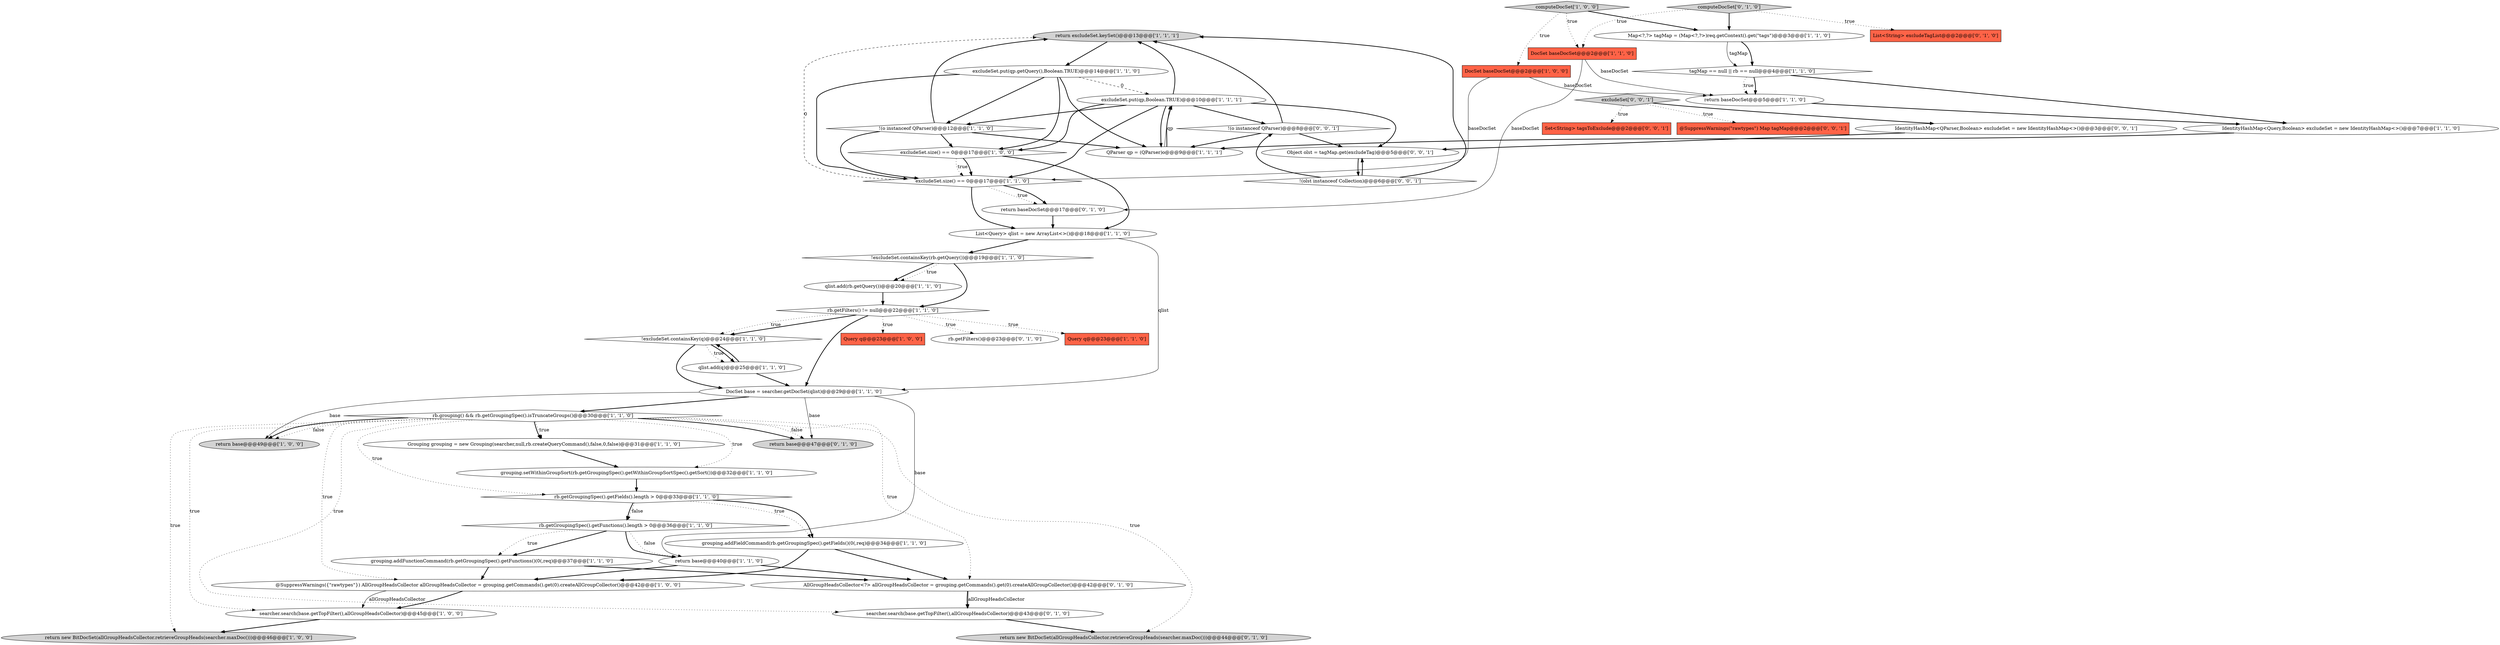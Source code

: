 digraph {
12 [style = filled, label = "return excludeSet.keySet()@@@13@@@['1', '1', '1']", fillcolor = lightgray, shape = ellipse image = "AAA0AAABBB1BBB"];
21 [style = filled, label = "Query q@@@23@@@['1', '1', '0']", fillcolor = tomato, shape = box image = "AAA0AAABBB1BBB"];
26 [style = filled, label = "qlist.add(rb.getQuery())@@@20@@@['1', '1', '0']", fillcolor = white, shape = ellipse image = "AAA0AAABBB1BBB"];
43 [style = filled, label = "!(o instanceof QParser)@@@8@@@['0', '0', '1']", fillcolor = white, shape = diamond image = "AAA0AAABBB3BBB"];
7 [style = filled, label = "computeDocSet['1', '0', '0']", fillcolor = lightgray, shape = diamond image = "AAA0AAABBB1BBB"];
18 [style = filled, label = "grouping.addFieldCommand(rb.getGroupingSpec().getFields()(0(,req)@@@34@@@['1', '1', '0']", fillcolor = white, shape = ellipse image = "AAA0AAABBB1BBB"];
47 [style = filled, label = "excludeSet['0', '0', '1']", fillcolor = lightgray, shape = diamond image = "AAA0AAABBB3BBB"];
49 [style = filled, label = "IdentityHashMap<QParser,Boolean> excludeSet = new IdentityHashMap<>()@@@3@@@['0', '0', '1']", fillcolor = white, shape = ellipse image = "AAA0AAABBB3BBB"];
29 [style = filled, label = "excludeSet.put(qp,Boolean.TRUE)@@@10@@@['1', '1', '1']", fillcolor = white, shape = ellipse image = "AAA0AAABBB1BBB"];
11 [style = filled, label = "IdentityHashMap<Query,Boolean> excludeSet = new IdentityHashMap<>()@@@7@@@['1', '1', '0']", fillcolor = white, shape = ellipse image = "AAA0AAABBB1BBB"];
31 [style = filled, label = "!excludeSet.containsKey(q)@@@24@@@['1', '1', '0']", fillcolor = white, shape = diamond image = "AAA0AAABBB1BBB"];
16 [style = filled, label = "rb.getFilters() != null@@@22@@@['1', '1', '0']", fillcolor = white, shape = diamond image = "AAA0AAABBB1BBB"];
41 [style = filled, label = "searcher.search(base.getTopFilter(),allGroupHeadsCollector)@@@43@@@['0', '1', '0']", fillcolor = white, shape = ellipse image = "AAA0AAABBB2BBB"];
35 [style = filled, label = "List<String> excludeTagList@@@2@@@['0', '1', '0']", fillcolor = tomato, shape = box image = "AAA0AAABBB2BBB"];
8 [style = filled, label = "return base@@@40@@@['1', '1', '0']", fillcolor = white, shape = ellipse image = "AAA0AAABBB1BBB"];
15 [style = filled, label = "!excludeSet.containsKey(rb.getQuery())@@@19@@@['1', '1', '0']", fillcolor = white, shape = diamond image = "AAA0AAABBB1BBB"];
1 [style = filled, label = "!(o instanceof QParser)@@@12@@@['1', '1', '0']", fillcolor = white, shape = diamond image = "AAA0AAABBB1BBB"];
3 [style = filled, label = "Grouping grouping = new Grouping(searcher,null,rb.createQueryCommand(),false,0,false)@@@31@@@['1', '1', '0']", fillcolor = white, shape = ellipse image = "AAA0AAABBB1BBB"];
6 [style = filled, label = "@SuppressWarnings({\"rawtypes\"}) AllGroupHeadsCollector allGroupHeadsCollector = grouping.getCommands().get(0).createAllGroupCollector()@@@42@@@['1', '0', '0']", fillcolor = white, shape = ellipse image = "AAA0AAABBB1BBB"];
33 [style = filled, label = "return new BitDocSet(allGroupHeadsCollector.retrieveGroupHeads(searcher.maxDoc()))@@@46@@@['1', '0', '0']", fillcolor = lightgray, shape = ellipse image = "AAA0AAABBB1BBB"];
14 [style = filled, label = "excludeSet.size() == 0@@@17@@@['1', '1', '0']", fillcolor = white, shape = diamond image = "AAA0AAABBB1BBB"];
27 [style = filled, label = "excludeSet.put(qp.getQuery(),Boolean.TRUE)@@@14@@@['1', '1', '0']", fillcolor = white, shape = ellipse image = "AAA0AAABBB1BBB"];
10 [style = filled, label = "return base@@@49@@@['1', '0', '0']", fillcolor = lightgray, shape = ellipse image = "AAA0AAABBB1BBB"];
0 [style = filled, label = "Map<?,?> tagMap = (Map<?,?>)req.getContext().get(\"tags\")@@@3@@@['1', '1', '0']", fillcolor = white, shape = ellipse image = "AAA0AAABBB1BBB"];
32 [style = filled, label = "DocSet base = searcher.getDocSet(qlist)@@@29@@@['1', '1', '0']", fillcolor = white, shape = ellipse image = "AAA0AAABBB1BBB"];
28 [style = filled, label = "DocSet baseDocSet@@@2@@@['1', '0', '0']", fillcolor = tomato, shape = box image = "AAA0AAABBB1BBB"];
24 [style = filled, label = "grouping.setWithinGroupSort(rb.getGroupingSpec().getWithinGroupSortSpec().getSort())@@@32@@@['1', '1', '0']", fillcolor = white, shape = ellipse image = "AAA0AAABBB1BBB"];
5 [style = filled, label = "excludeSet.size() == 0@@@17@@@['1', '0', '0']", fillcolor = white, shape = diamond image = "AAA0AAABBB1BBB"];
46 [style = filled, label = "Object olst = tagMap.get(excludeTag)@@@5@@@['0', '0', '1']", fillcolor = white, shape = ellipse image = "AAA0AAABBB3BBB"];
9 [style = filled, label = "tagMap == null || rb == null@@@4@@@['1', '1', '0']", fillcolor = white, shape = diamond image = "AAA0AAABBB1BBB"];
20 [style = filled, label = "rb.getGroupingSpec().getFields().length > 0@@@33@@@['1', '1', '0']", fillcolor = white, shape = diamond image = "AAA0AAABBB1BBB"];
19 [style = filled, label = "grouping.addFunctionCommand(rb.getGroupingSpec().getFunctions()(0(,req)@@@37@@@['1', '1', '0']", fillcolor = white, shape = ellipse image = "AAA0AAABBB1BBB"];
4 [style = filled, label = "rb.getGroupingSpec().getFunctions().length > 0@@@36@@@['1', '1', '0']", fillcolor = white, shape = diamond image = "AAA0AAABBB1BBB"];
25 [style = filled, label = "searcher.search(base.getTopFilter(),allGroupHeadsCollector)@@@45@@@['1', '0', '0']", fillcolor = white, shape = ellipse image = "AAA0AAABBB1BBB"];
30 [style = filled, label = "qlist.add(q)@@@25@@@['1', '1', '0']", fillcolor = white, shape = ellipse image = "AAA0AAABBB1BBB"];
48 [style = filled, label = "Set<String> tagsToExclude@@@2@@@['0', '0', '1']", fillcolor = tomato, shape = box image = "AAA0AAABBB3BBB"];
37 [style = filled, label = "return baseDocSet@@@17@@@['0', '1', '0']", fillcolor = white, shape = ellipse image = "AAA0AAABBB2BBB"];
38 [style = filled, label = "return new BitDocSet(allGroupHeadsCollector.retrieveGroupHeads(searcher.maxDoc()))@@@44@@@['0', '1', '0']", fillcolor = lightgray, shape = ellipse image = "AAA0AAABBB2BBB"];
17 [style = filled, label = "return baseDocSet@@@5@@@['1', '1', '0']", fillcolor = white, shape = ellipse image = "AAA0AAABBB1BBB"];
2 [style = filled, label = "Query q@@@23@@@['1', '0', '0']", fillcolor = tomato, shape = box image = "AAA0AAABBB1BBB"];
23 [style = filled, label = "rb.grouping() && rb.getGroupingSpec().isTruncateGroups()@@@30@@@['1', '1', '0']", fillcolor = white, shape = diamond image = "AAA0AAABBB1BBB"];
42 [style = filled, label = "computeDocSet['0', '1', '0']", fillcolor = lightgray, shape = diamond image = "AAA0AAABBB2BBB"];
22 [style = filled, label = "QParser qp = (QParser)o@@@9@@@['1', '1', '1']", fillcolor = white, shape = ellipse image = "AAA0AAABBB1BBB"];
39 [style = filled, label = "return base@@@47@@@['0', '1', '0']", fillcolor = lightgray, shape = ellipse image = "AAA0AAABBB2BBB"];
13 [style = filled, label = "List<Query> qlist = new ArrayList<>()@@@18@@@['1', '1', '0']", fillcolor = white, shape = ellipse image = "AAA0AAABBB1BBB"];
40 [style = filled, label = "rb.getFilters()@@@23@@@['0', '1', '0']", fillcolor = white, shape = ellipse image = "AAA0AAABBB2BBB"];
44 [style = filled, label = "!(olst instanceof Collection)@@@6@@@['0', '0', '1']", fillcolor = white, shape = diamond image = "AAA0AAABBB3BBB"];
36 [style = filled, label = "AllGroupHeadsCollector<?> allGroupHeadsCollector = grouping.getCommands().get(0).createAllGroupCollector()@@@42@@@['0', '1', '0']", fillcolor = white, shape = ellipse image = "AAA0AAABBB2BBB"];
45 [style = filled, label = "@SuppressWarnings(\"rawtypes\") Map tagMap@@@2@@@['0', '0', '1']", fillcolor = tomato, shape = box image = "AAA0AAABBB3BBB"];
34 [style = filled, label = "DocSet baseDocSet@@@2@@@['1', '1', '0']", fillcolor = tomato, shape = box image = "AAA0AAABBB1BBB"];
22->29 [style = bold, label=""];
5->14 [style = dotted, label="true"];
5->14 [style = bold, label=""];
32->23 [style = bold, label=""];
3->24 [style = bold, label=""];
11->22 [style = bold, label=""];
12->27 [style = bold, label=""];
19->6 [style = bold, label=""];
47->48 [style = dotted, label="true"];
16->2 [style = dotted, label="true"];
23->10 [style = bold, label=""];
46->44 [style = bold, label=""];
20->18 [style = dotted, label="true"];
34->37 [style = solid, label="baseDocSet"];
43->46 [style = bold, label=""];
27->29 [style = dashed, label="0"];
43->12 [style = bold, label=""];
4->8 [style = bold, label=""];
31->32 [style = bold, label=""];
5->13 [style = bold, label=""];
4->19 [style = bold, label=""];
9->17 [style = bold, label=""];
15->26 [style = bold, label=""];
7->0 [style = bold, label=""];
41->38 [style = bold, label=""];
15->16 [style = bold, label=""];
6->25 [style = bold, label=""];
31->30 [style = dotted, label="true"];
29->12 [style = bold, label=""];
1->22 [style = bold, label=""];
28->17 [style = solid, label="baseDocSet"];
23->3 [style = dotted, label="true"];
1->5 [style = bold, label=""];
32->10 [style = solid, label="base"];
7->34 [style = dotted, label="true"];
44->43 [style = bold, label=""];
42->34 [style = dotted, label="true"];
44->46 [style = bold, label=""];
16->40 [style = dotted, label="true"];
26->16 [style = bold, label=""];
32->39 [style = solid, label="base"];
23->20 [style = dotted, label="true"];
1->12 [style = bold, label=""];
20->18 [style = bold, label=""];
20->4 [style = bold, label=""];
14->13 [style = bold, label=""];
25->33 [style = bold, label=""];
29->5 [style = bold, label=""];
1->14 [style = bold, label=""];
23->10 [style = dotted, label="false"];
30->31 [style = bold, label=""];
37->13 [style = bold, label=""];
36->41 [style = bold, label=""];
28->14 [style = solid, label="baseDocSet"];
23->39 [style = dotted, label="false"];
4->19 [style = dotted, label="true"];
17->11 [style = bold, label=""];
0->9 [style = solid, label="tagMap"];
4->8 [style = dotted, label="false"];
29->14 [style = bold, label=""];
29->1 [style = bold, label=""];
14->37 [style = dotted, label="true"];
18->6 [style = bold, label=""];
16->32 [style = bold, label=""];
23->6 [style = dotted, label="true"];
13->15 [style = bold, label=""];
8->36 [style = bold, label=""];
47->49 [style = bold, label=""];
32->8 [style = solid, label="base"];
15->26 [style = dotted, label="true"];
24->20 [style = bold, label=""];
22->29 [style = solid, label="qp"];
8->6 [style = bold, label=""];
42->35 [style = dotted, label="true"];
9->17 [style = dotted, label="true"];
7->28 [style = dotted, label="true"];
30->32 [style = bold, label=""];
16->21 [style = dotted, label="true"];
34->17 [style = solid, label="baseDocSet"];
47->45 [style = dotted, label="true"];
31->30 [style = bold, label=""];
23->38 [style = dotted, label="true"];
43->22 [style = bold, label=""];
23->33 [style = dotted, label="true"];
23->41 [style = dotted, label="true"];
23->3 [style = bold, label=""];
29->46 [style = bold, label=""];
27->14 [style = bold, label=""];
44->12 [style = bold, label=""];
42->0 [style = bold, label=""];
9->11 [style = bold, label=""];
14->12 [style = dashed, label="0"];
14->37 [style = bold, label=""];
0->9 [style = bold, label=""];
23->39 [style = bold, label=""];
23->24 [style = dotted, label="true"];
27->22 [style = bold, label=""];
19->36 [style = bold, label=""];
29->43 [style = bold, label=""];
27->1 [style = bold, label=""];
6->25 [style = solid, label="allGroupHeadsCollector"];
27->5 [style = bold, label=""];
23->25 [style = dotted, label="true"];
16->31 [style = bold, label=""];
29->22 [style = bold, label=""];
13->32 [style = solid, label="qlist"];
18->36 [style = bold, label=""];
49->46 [style = bold, label=""];
23->36 [style = dotted, label="true"];
20->4 [style = dotted, label="false"];
36->41 [style = solid, label="allGroupHeadsCollector"];
16->31 [style = dotted, label="true"];
}

